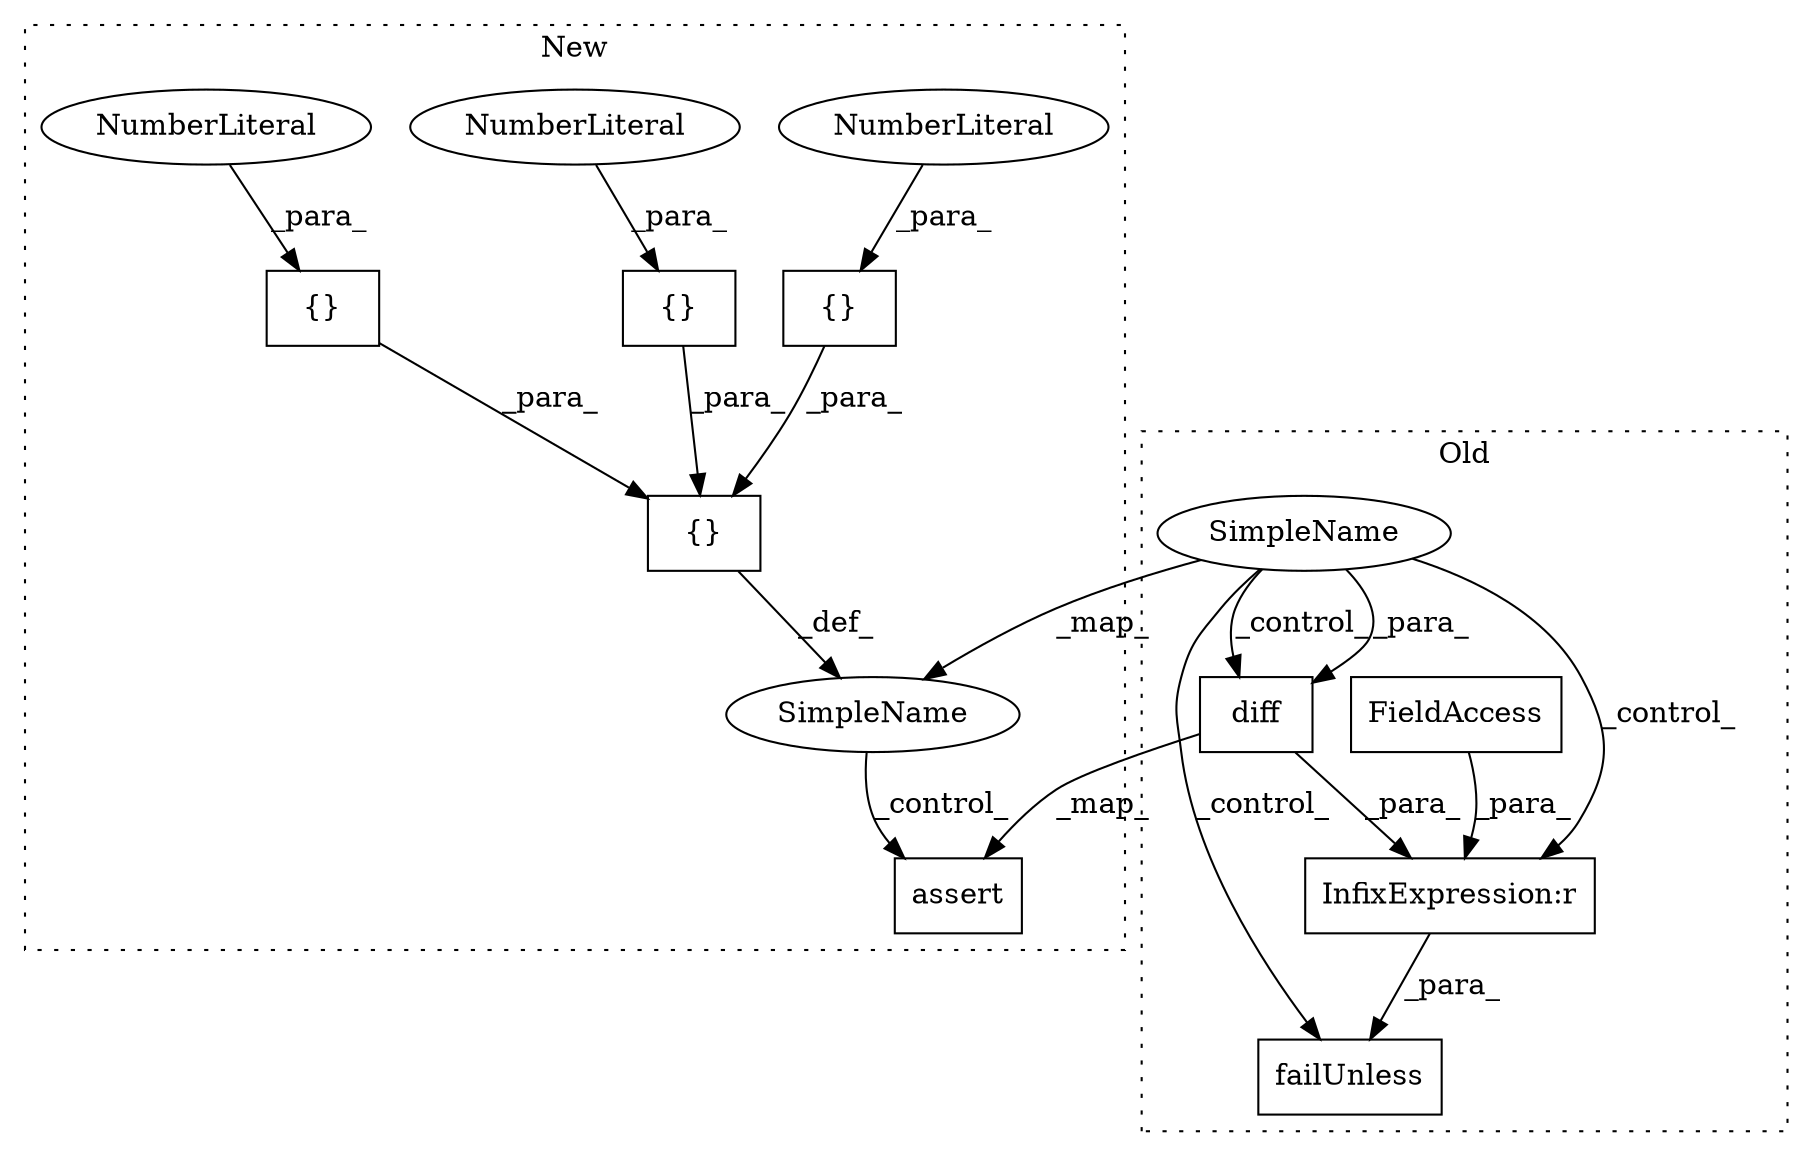 digraph G {
subgraph cluster0 {
1 [label="failUnless" a="32" s="53531,53571" l="11,1" shape="box"];
3 [label="InfixExpression:r" a="27" s="53565" l="3" shape="box"];
4 [label="FieldAccess" a="22" s="53568" l="3" shape="box"];
6 [label="diff" a="32" s="53542,53564" l="5,1" shape="box"];
8 [label="SimpleName" a="42" s="53422" l="10" shape="ellipse"];
label = "Old";
style="dotted";
}
subgraph cluster1 {
2 [label="{}" a="4" s="53344,53350" l="1,1" shape="box"];
5 [label="NumberLiteral" a="34" s="53347" l="1" shape="ellipse"];
7 [label="assert" a="32" s="53574,53610" l="19,1" shape="box"];
9 [label="SimpleName" a="42" s="53470" l="10" shape="ellipse"];
10 [label="{}" a="4" s="53336,53342" l="1,1" shape="box"];
11 [label="NumberLiteral" a="34" s="53337" l="1" shape="ellipse"];
12 [label="{}" a="4" s="53352,53358" l="1,1" shape="box"];
13 [label="NumberLiteral" a="34" s="53353" l="1" shape="ellipse"];
14 [label="{}" a="4" s="53335,53359" l="1,1" shape="box"];
label = "New";
style="dotted";
}
2 -> 14 [label="_para_"];
3 -> 1 [label="_para_"];
4 -> 3 [label="_para_"];
5 -> 2 [label="_para_"];
6 -> 7 [label="_map_"];
6 -> 3 [label="_para_"];
8 -> 6 [label="_control_"];
8 -> 9 [label="_map_"];
8 -> 6 [label="_para_"];
8 -> 3 [label="_control_"];
8 -> 1 [label="_control_"];
9 -> 7 [label="_control_"];
10 -> 14 [label="_para_"];
11 -> 10 [label="_para_"];
12 -> 14 [label="_para_"];
13 -> 12 [label="_para_"];
14 -> 9 [label="_def_"];
}